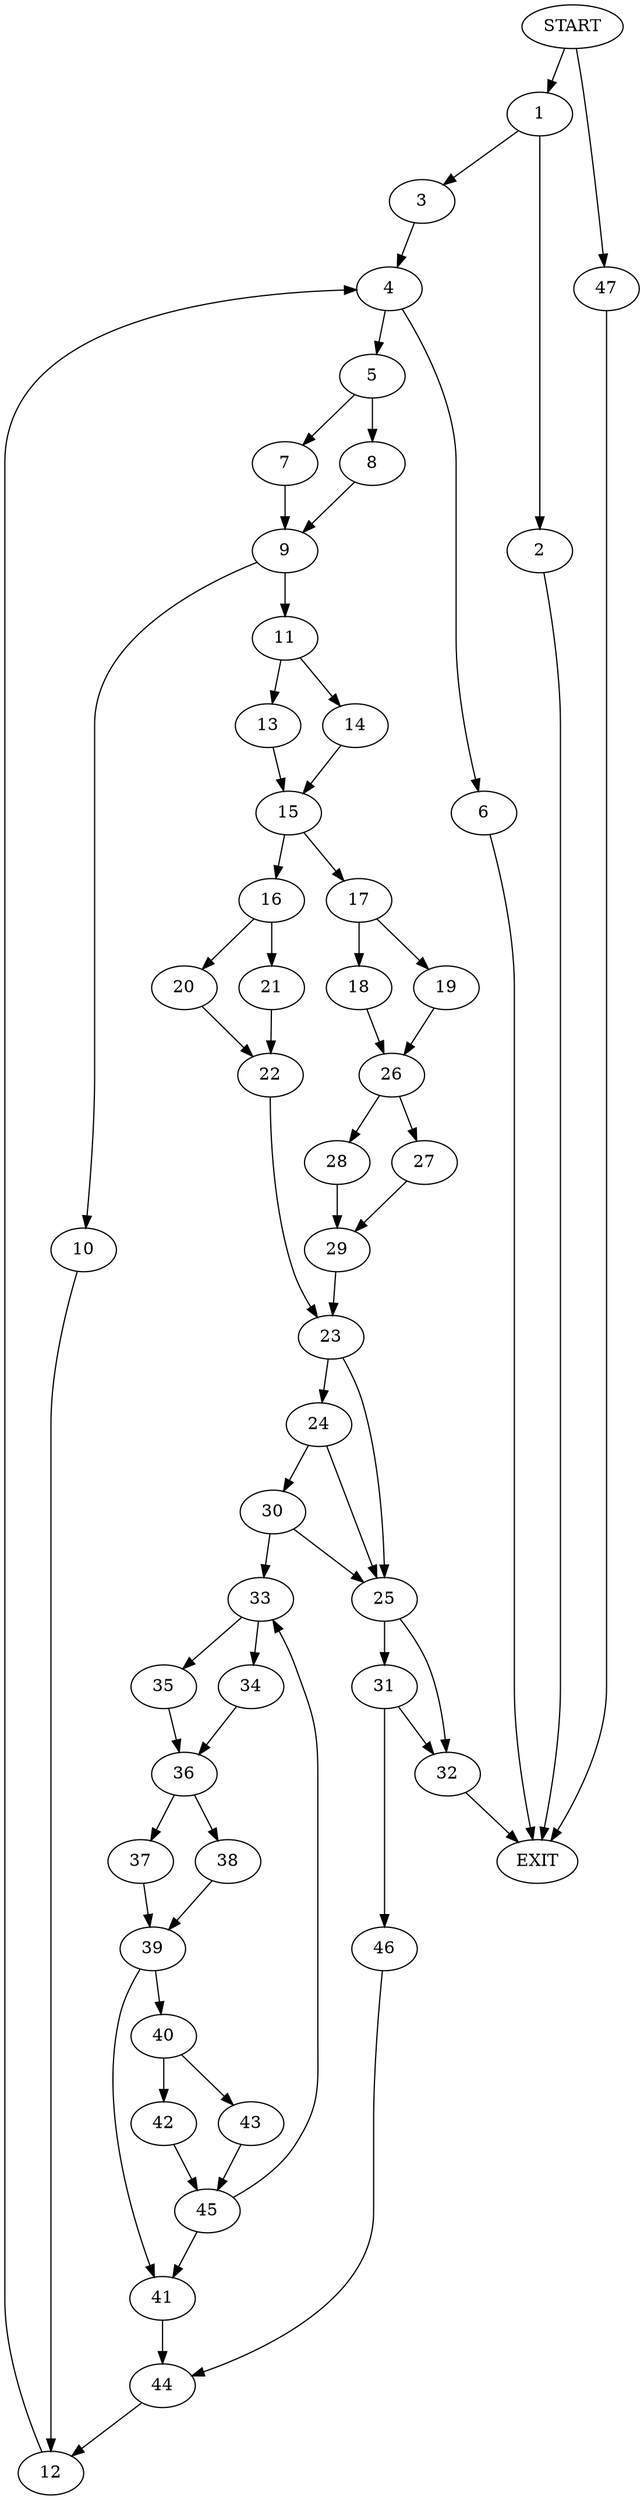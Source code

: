 digraph {
0 [label="START"]
48 [label="EXIT"]
0 -> 1
1 -> 2
1 -> 3
2 -> 48
3 -> 4
4 -> 5
4 -> 6
5 -> 7
5 -> 8
6 -> 48
7 -> 9
8 -> 9
9 -> 10
9 -> 11
10 -> 12
11 -> 13
11 -> 14
13 -> 15
14 -> 15
15 -> 16
15 -> 17
17 -> 18
17 -> 19
16 -> 20
16 -> 21
20 -> 22
21 -> 22
22 -> 23
23 -> 24
23 -> 25
18 -> 26
19 -> 26
26 -> 27
26 -> 28
27 -> 29
28 -> 29
29 -> 23
24 -> 25
24 -> 30
25 -> 31
25 -> 32
30 -> 25
30 -> 33
33 -> 34
33 -> 35
34 -> 36
35 -> 36
36 -> 37
36 -> 38
38 -> 39
37 -> 39
39 -> 40
39 -> 41
40 -> 42
40 -> 43
41 -> 44
42 -> 45
43 -> 45
45 -> 33
45 -> 41
44 -> 12
31 -> 46
31 -> 32
32 -> 48
46 -> 44
12 -> 4
0 -> 47
47 -> 48
}
